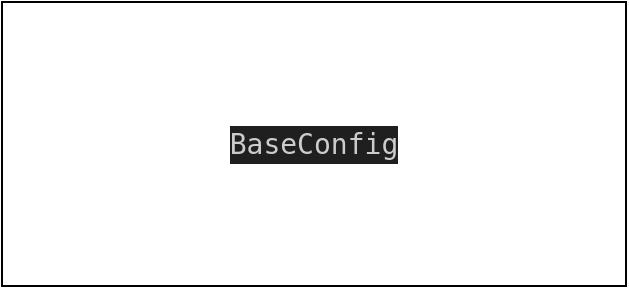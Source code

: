 <mxfile version="22.1.16" type="github">
  <diagram name="第 1 页" id="p533RnOpB4O2QLDqU1Zx">
    <mxGraphModel dx="938" dy="1450" grid="0" gridSize="10" guides="1" tooltips="1" connect="1" arrows="1" fold="1" page="0" pageScale="1" pageWidth="1169" pageHeight="827" math="0" shadow="0">
      <root>
        <mxCell id="0" />
        <mxCell id="1" parent="0" />
        <mxCell id="KjkDekfeeekj5JTJJpa_-1" value="&lt;div style=&quot;color: rgb(204, 204, 204); background-color: rgb(31, 31, 31); font-family: &amp;quot;Droid Sans Mono&amp;quot;, &amp;quot;monospace&amp;quot;, monospace; font-weight: normal; font-size: 14px; line-height: 19px;&quot;&gt;&lt;div&gt;BaseConfig&lt;/div&gt;&lt;/div&gt;" style="rounded=0;whiteSpace=wrap;html=1;fontSize=16;" vertex="1" parent="1">
          <mxGeometry x="-164" y="-198" width="312" height="142" as="geometry" />
        </mxCell>
      </root>
    </mxGraphModel>
  </diagram>
</mxfile>
